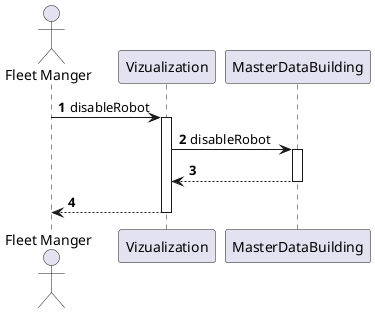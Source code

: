 @startuml processLevel2
'https://plantuml.com/sequence-diagram

autonumber
actor "Fleet Manger" as CM
participant Vizualization
participant MasterDataBuilding

CM -> Vizualization : disableRobot
activate Vizualization

Vizualization -> MasterDataBuilding : disableRobot
activate MasterDataBuilding

MasterDataBuilding --> Vizualization
deactivate MasterDataBuilding

Vizualization --> CM
deactivate Vizualization

@enduml